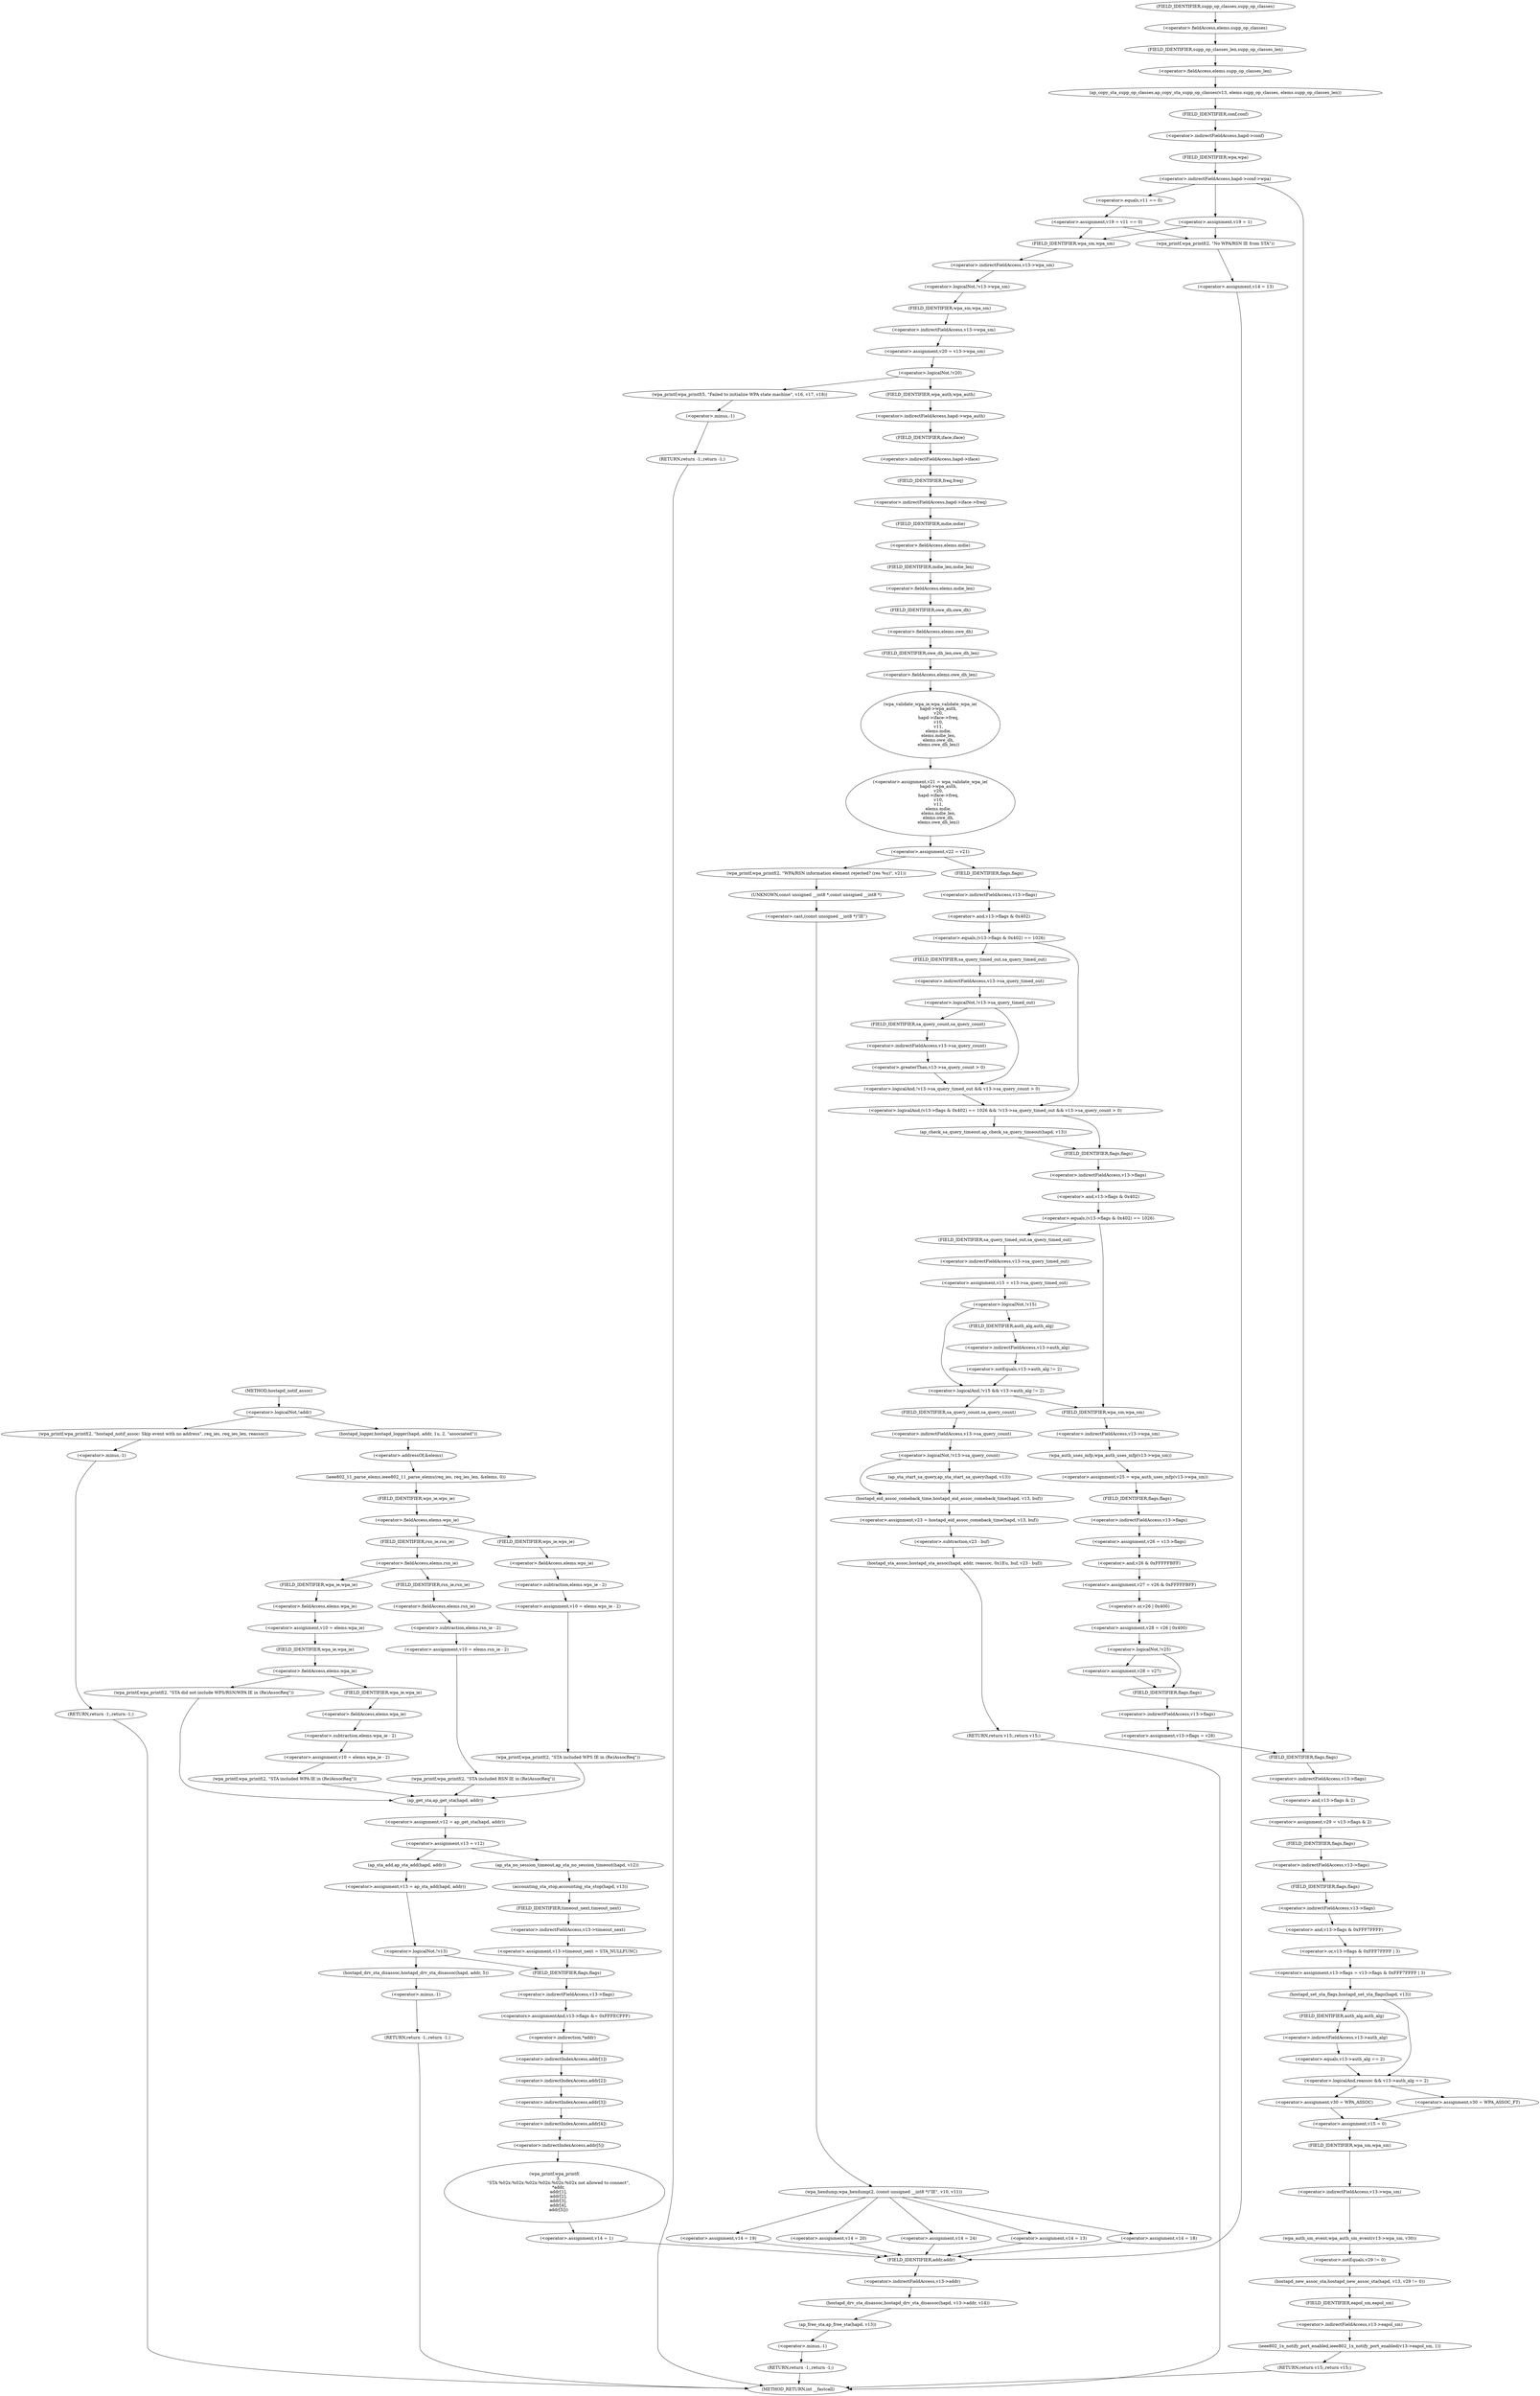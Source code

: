 digraph hostapd_notif_assoc {  
"1000153" [label = "(<operator>.logicalNot,!addr)" ]
"1000156" [label = "(wpa_printf,wpa_printf(2, \"hostapd_notif_assoc: Skip event with no address\", req_ies, req_ies_len, reassoc))" ]
"1000162" [label = "(RETURN,return -1;,return -1;)" ]
"1000163" [label = "(<operator>.minus,-1)" ]
"1000165" [label = "(hostapd_logger,hostapd_logger(hapd, addr, 1u, 2, \"associated\"))" ]
"1000171" [label = "(ieee802_11_parse_elems,ieee802_11_parse_elems(req_ies, req_ies_len, &elems, 0))" ]
"1000174" [label = "(<operator>.addressOf,&elems)" ]
"1000178" [label = "(<operator>.fieldAccess,elems.wps_ie)" ]
"1000180" [label = "(FIELD_IDENTIFIER,wps_ie,wps_ie)" ]
"1000182" [label = "(<operator>.assignment,v10 = elems.wps_ie - 2)" ]
"1000184" [label = "(<operator>.subtraction,elems.wps_ie - 2)" ]
"1000185" [label = "(<operator>.fieldAccess,elems.wps_ie)" ]
"1000187" [label = "(FIELD_IDENTIFIER,wps_ie,wps_ie)" ]
"1000190" [label = "(wpa_printf,wpa_printf(2, \"STA included WPS IE in (Re)AssocReq\"))" ]
"1000195" [label = "(<operator>.fieldAccess,elems.rsn_ie)" ]
"1000197" [label = "(FIELD_IDENTIFIER,rsn_ie,rsn_ie)" ]
"1000199" [label = "(<operator>.assignment,v10 = elems.rsn_ie - 2)" ]
"1000201" [label = "(<operator>.subtraction,elems.rsn_ie - 2)" ]
"1000202" [label = "(<operator>.fieldAccess,elems.rsn_ie)" ]
"1000204" [label = "(FIELD_IDENTIFIER,rsn_ie,rsn_ie)" ]
"1000207" [label = "(wpa_printf,wpa_printf(2, \"STA included RSN IE in (Re)AssocReq\"))" ]
"1000212" [label = "(<operator>.assignment,v10 = elems.wpa_ie)" ]
"1000214" [label = "(<operator>.fieldAccess,elems.wpa_ie)" ]
"1000216" [label = "(FIELD_IDENTIFIER,wpa_ie,wpa_ie)" ]
"1000218" [label = "(<operator>.fieldAccess,elems.wpa_ie)" ]
"1000220" [label = "(FIELD_IDENTIFIER,wpa_ie,wpa_ie)" ]
"1000222" [label = "(<operator>.assignment,v10 = elems.wpa_ie - 2)" ]
"1000224" [label = "(<operator>.subtraction,elems.wpa_ie - 2)" ]
"1000225" [label = "(<operator>.fieldAccess,elems.wpa_ie)" ]
"1000227" [label = "(FIELD_IDENTIFIER,wpa_ie,wpa_ie)" ]
"1000230" [label = "(wpa_printf,wpa_printf(2, \"STA included WPA IE in (Re)AssocReq\"))" ]
"1000236" [label = "(wpa_printf,wpa_printf(2, \"STA did not include WPS/RSN/WPA IE in (Re)AssocReq\"))" ]
"1000239" [label = "(<operator>.assignment,v12 = ap_get_sta(hapd, addr))" ]
"1000241" [label = "(ap_get_sta,ap_get_sta(hapd, addr))" ]
"1000244" [label = "(<operator>.assignment,v13 = v12)" ]
"1000250" [label = "(ap_sta_no_session_timeout,ap_sta_no_session_timeout(hapd, v12))" ]
"1000253" [label = "(accounting_sta_stop,accounting_sta_stop(hapd, v13))" ]
"1000256" [label = "(<operator>.assignment,v13->timeout_next = STA_NULLFUNC)" ]
"1000257" [label = "(<operator>.indirectFieldAccess,v13->timeout_next)" ]
"1000259" [label = "(FIELD_IDENTIFIER,timeout_next,timeout_next)" ]
"1000263" [label = "(<operator>.assignment,v13 = ap_sta_add(hapd, addr))" ]
"1000265" [label = "(ap_sta_add,ap_sta_add(hapd, addr))" ]
"1000269" [label = "(<operator>.logicalNot,!v13)" ]
"1000272" [label = "(hostapd_drv_sta_disassoc,hostapd_drv_sta_disassoc(hapd, addr, 5))" ]
"1000276" [label = "(RETURN,return -1;,return -1;)" ]
"1000277" [label = "(<operator>.minus,-1)" ]
"1000279" [label = "(<operators>.assignmentAnd,v13->flags &= 0xFFFECFFF)" ]
"1000280" [label = "(<operator>.indirectFieldAccess,v13->flags)" ]
"1000282" [label = "(FIELD_IDENTIFIER,flags,flags)" ]
"1000285" [label = "(wpa_printf,wpa_printf(\n      3,\n      \"STA %02x:%02x:%02x:%02x:%02x:%02x not allowed to connect\",\n      *addr,\n      addr[1],\n      addr[2],\n      addr[3],\n      addr[4],\n      addr[5]))" ]
"1000288" [label = "(<operator>.indirection,*addr)" ]
"1000290" [label = "(<operator>.indirectIndexAccess,addr[1])" ]
"1000293" [label = "(<operator>.indirectIndexAccess,addr[2])" ]
"1000296" [label = "(<operator>.indirectIndexAccess,addr[3])" ]
"1000299" [label = "(<operator>.indirectIndexAccess,addr[4])" ]
"1000302" [label = "(<operator>.indirectIndexAccess,addr[5])" ]
"1000305" [label = "(<operator>.assignment,v14 = 1)" ]
"1000309" [label = "(hostapd_drv_sta_disassoc,hostapd_drv_sta_disassoc(hapd, v13->addr, v14))" ]
"1000311" [label = "(<operator>.indirectFieldAccess,v13->addr)" ]
"1000313" [label = "(FIELD_IDENTIFIER,addr,addr)" ]
"1000315" [label = "(ap_free_sta,ap_free_sta(hapd, v13))" ]
"1000318" [label = "(RETURN,return -1;,return -1;)" ]
"1000319" [label = "(<operator>.minus,-1)" ]
"1000321" [label = "(ap_copy_sta_supp_op_classes,ap_copy_sta_supp_op_classes(v13, elems.supp_op_classes, elems.supp_op_classes_len))" ]
"1000323" [label = "(<operator>.fieldAccess,elems.supp_op_classes)" ]
"1000325" [label = "(FIELD_IDENTIFIER,supp_op_classes,supp_op_classes)" ]
"1000326" [label = "(<operator>.fieldAccess,elems.supp_op_classes_len)" ]
"1000328" [label = "(FIELD_IDENTIFIER,supp_op_classes_len,supp_op_classes_len)" ]
"1000330" [label = "(<operator>.indirectFieldAccess,hapd->conf->wpa)" ]
"1000331" [label = "(<operator>.indirectFieldAccess,hapd->conf)" ]
"1000333" [label = "(FIELD_IDENTIFIER,conf,conf)" ]
"1000334" [label = "(FIELD_IDENTIFIER,wpa,wpa)" ]
"1000338" [label = "(<operator>.assignment,v19 = v11 == 0)" ]
"1000340" [label = "(<operator>.equals,v11 == 0)" ]
"1000344" [label = "(<operator>.assignment,v19 = 1)" ]
"1000350" [label = "(wpa_printf,wpa_printf(2, \"No WPA/RSN IE from STA\"))" ]
"1000353" [label = "(<operator>.assignment,v14 = 13)" ]
"1000358" [label = "(<operator>.logicalNot,!v13->wpa_sm)" ]
"1000359" [label = "(<operator>.indirectFieldAccess,v13->wpa_sm)" ]
"1000361" [label = "(FIELD_IDENTIFIER,wpa_sm,wpa_sm)" ]
"1000362" [label = "(<operator>.assignment,v20 = v13->wpa_sm)" ]
"1000364" [label = "(<operator>.indirectFieldAccess,v13->wpa_sm)" ]
"1000366" [label = "(FIELD_IDENTIFIER,wpa_sm,wpa_sm)" ]
"1000368" [label = "(<operator>.logicalNot,!v20)" ]
"1000371" [label = "(wpa_printf,wpa_printf(5, \"Failed to initialize WPA state machine\", v16, v17, v18))" ]
"1000377" [label = "(RETURN,return -1;,return -1;)" ]
"1000378" [label = "(<operator>.minus,-1)" ]
"1000380" [label = "(<operator>.assignment,v21 = wpa_validate_wpa_ie(\n            hapd->wpa_auth,\n            v20,\n            hapd->iface->freq,\n            v10,\n            v11,\n            elems.mdie,\n            elems.mdie_len,\n            elems.owe_dh,\n            elems.owe_dh_len))" ]
"1000382" [label = "(wpa_validate_wpa_ie,wpa_validate_wpa_ie(\n            hapd->wpa_auth,\n            v20,\n            hapd->iface->freq,\n            v10,\n            v11,\n            elems.mdie,\n            elems.mdie_len,\n            elems.owe_dh,\n            elems.owe_dh_len))" ]
"1000383" [label = "(<operator>.indirectFieldAccess,hapd->wpa_auth)" ]
"1000385" [label = "(FIELD_IDENTIFIER,wpa_auth,wpa_auth)" ]
"1000387" [label = "(<operator>.indirectFieldAccess,hapd->iface->freq)" ]
"1000388" [label = "(<operator>.indirectFieldAccess,hapd->iface)" ]
"1000390" [label = "(FIELD_IDENTIFIER,iface,iface)" ]
"1000391" [label = "(FIELD_IDENTIFIER,freq,freq)" ]
"1000394" [label = "(<operator>.fieldAccess,elems.mdie)" ]
"1000396" [label = "(FIELD_IDENTIFIER,mdie,mdie)" ]
"1000397" [label = "(<operator>.fieldAccess,elems.mdie_len)" ]
"1000399" [label = "(FIELD_IDENTIFIER,mdie_len,mdie_len)" ]
"1000400" [label = "(<operator>.fieldAccess,elems.owe_dh)" ]
"1000402" [label = "(FIELD_IDENTIFIER,owe_dh,owe_dh)" ]
"1000403" [label = "(<operator>.fieldAccess,elems.owe_dh_len)" ]
"1000405" [label = "(FIELD_IDENTIFIER,owe_dh_len,owe_dh_len)" ]
"1000406" [label = "(<operator>.assignment,v22 = v21)" ]
"1000412" [label = "(wpa_printf,wpa_printf(2, \"WPA/RSN information element rejected? (res %u)\", v21))" ]
"1000416" [label = "(wpa_hexdump,wpa_hexdump(2, (const unsigned __int8 *)\"IE\", v10, v11))" ]
"1000418" [label = "(<operator>.cast,(const unsigned __int8 *)\"IE\")" ]
"1000419" [label = "(UNKNOWN,const unsigned __int8 *,const unsigned __int8 *)" ]
"1000427" [label = "(<operator>.assignment,v14 = 18)" ]
"1000432" [label = "(<operator>.assignment,v14 = 19)" ]
"1000437" [label = "(<operator>.assignment,v14 = 20)" ]
"1000442" [label = "(<operator>.assignment,v14 = 24)" ]
"1000447" [label = "(<operator>.assignment,v14 = 13)" ]
"1000453" [label = "(<operator>.logicalAnd,(v13->flags & 0x402) == 1026 && !v13->sa_query_timed_out && v13->sa_query_count > 0)" ]
"1000454" [label = "(<operator>.equals,(v13->flags & 0x402) == 1026)" ]
"1000455" [label = "(<operator>.and,v13->flags & 0x402)" ]
"1000456" [label = "(<operator>.indirectFieldAccess,v13->flags)" ]
"1000458" [label = "(FIELD_IDENTIFIER,flags,flags)" ]
"1000461" [label = "(<operator>.logicalAnd,!v13->sa_query_timed_out && v13->sa_query_count > 0)" ]
"1000462" [label = "(<operator>.logicalNot,!v13->sa_query_timed_out)" ]
"1000463" [label = "(<operator>.indirectFieldAccess,v13->sa_query_timed_out)" ]
"1000465" [label = "(FIELD_IDENTIFIER,sa_query_timed_out,sa_query_timed_out)" ]
"1000466" [label = "(<operator>.greaterThan,v13->sa_query_count > 0)" ]
"1000467" [label = "(<operator>.indirectFieldAccess,v13->sa_query_count)" ]
"1000469" [label = "(FIELD_IDENTIFIER,sa_query_count,sa_query_count)" ]
"1000471" [label = "(ap_check_sa_query_timeout,ap_check_sa_query_timeout(hapd, v13))" ]
"1000475" [label = "(<operator>.equals,(v13->flags & 0x402) == 1026)" ]
"1000476" [label = "(<operator>.and,v13->flags & 0x402)" ]
"1000477" [label = "(<operator>.indirectFieldAccess,v13->flags)" ]
"1000479" [label = "(FIELD_IDENTIFIER,flags,flags)" ]
"1000483" [label = "(<operator>.assignment,v15 = v13->sa_query_timed_out)" ]
"1000485" [label = "(<operator>.indirectFieldAccess,v13->sa_query_timed_out)" ]
"1000487" [label = "(FIELD_IDENTIFIER,sa_query_timed_out,sa_query_timed_out)" ]
"1000489" [label = "(<operator>.logicalAnd,!v15 && v13->auth_alg != 2)" ]
"1000490" [label = "(<operator>.logicalNot,!v15)" ]
"1000492" [label = "(<operator>.notEquals,v13->auth_alg != 2)" ]
"1000493" [label = "(<operator>.indirectFieldAccess,v13->auth_alg)" ]
"1000495" [label = "(FIELD_IDENTIFIER,auth_alg,auth_alg)" ]
"1000499" [label = "(<operator>.logicalNot,!v13->sa_query_count)" ]
"1000500" [label = "(<operator>.indirectFieldAccess,v13->sa_query_count)" ]
"1000502" [label = "(FIELD_IDENTIFIER,sa_query_count,sa_query_count)" ]
"1000503" [label = "(ap_sta_start_sa_query,ap_sta_start_sa_query(hapd, v13))" ]
"1000506" [label = "(<operator>.assignment,v23 = hostapd_eid_assoc_comeback_time(hapd, v13, buf))" ]
"1000508" [label = "(hostapd_eid_assoc_comeback_time,hostapd_eid_assoc_comeback_time(hapd, v13, buf))" ]
"1000512" [label = "(hostapd_sta_assoc,hostapd_sta_assoc(hapd, addr, reassoc, 0x1Eu, buf, v23 - buf))" ]
"1000518" [label = "(<operator>.subtraction,v23 - buf)" ]
"1000521" [label = "(RETURN,return v15;,return v15;)" ]
"1000523" [label = "(<operator>.assignment,v25 = wpa_auth_uses_mfp(v13->wpa_sm))" ]
"1000525" [label = "(wpa_auth_uses_mfp,wpa_auth_uses_mfp(v13->wpa_sm))" ]
"1000526" [label = "(<operator>.indirectFieldAccess,v13->wpa_sm)" ]
"1000528" [label = "(FIELD_IDENTIFIER,wpa_sm,wpa_sm)" ]
"1000529" [label = "(<operator>.assignment,v26 = v13->flags)" ]
"1000531" [label = "(<operator>.indirectFieldAccess,v13->flags)" ]
"1000533" [label = "(FIELD_IDENTIFIER,flags,flags)" ]
"1000534" [label = "(<operator>.assignment,v27 = v26 & 0xFFFFFBFF)" ]
"1000536" [label = "(<operator>.and,v26 & 0xFFFFFBFF)" ]
"1000539" [label = "(<operator>.assignment,v28 = v26 | 0x400)" ]
"1000541" [label = "(<operator>.or,v26 | 0x400)" ]
"1000545" [label = "(<operator>.logicalNot,!v25)" ]
"1000547" [label = "(<operator>.assignment,v28 = v27)" ]
"1000550" [label = "(<operator>.assignment,v13->flags = v28)" ]
"1000551" [label = "(<operator>.indirectFieldAccess,v13->flags)" ]
"1000553" [label = "(FIELD_IDENTIFIER,flags,flags)" ]
"1000555" [label = "(<operator>.assignment,v29 = v13->flags & 2)" ]
"1000557" [label = "(<operator>.and,v13->flags & 2)" ]
"1000558" [label = "(<operator>.indirectFieldAccess,v13->flags)" ]
"1000560" [label = "(FIELD_IDENTIFIER,flags,flags)" ]
"1000562" [label = "(<operator>.assignment,v13->flags = v13->flags & 0xFFF7FFFF | 3)" ]
"1000563" [label = "(<operator>.indirectFieldAccess,v13->flags)" ]
"1000565" [label = "(FIELD_IDENTIFIER,flags,flags)" ]
"1000566" [label = "(<operator>.or,v13->flags & 0xFFF7FFFF | 3)" ]
"1000567" [label = "(<operator>.and,v13->flags & 0xFFF7FFFF)" ]
"1000568" [label = "(<operator>.indirectFieldAccess,v13->flags)" ]
"1000570" [label = "(FIELD_IDENTIFIER,flags,flags)" ]
"1000573" [label = "(hostapd_set_sta_flags,hostapd_set_sta_flags(hapd, v13))" ]
"1000577" [label = "(<operator>.logicalAnd,reassoc && v13->auth_alg == 2)" ]
"1000579" [label = "(<operator>.equals,v13->auth_alg == 2)" ]
"1000580" [label = "(<operator>.indirectFieldAccess,v13->auth_alg)" ]
"1000582" [label = "(FIELD_IDENTIFIER,auth_alg,auth_alg)" ]
"1000584" [label = "(<operator>.assignment,v30 = WPA_ASSOC_FT)" ]
"1000588" [label = "(<operator>.assignment,v30 = WPA_ASSOC)" ]
"1000591" [label = "(<operator>.assignment,v15 = 0)" ]
"1000594" [label = "(wpa_auth_sm_event,wpa_auth_sm_event(v13->wpa_sm, v30))" ]
"1000595" [label = "(<operator>.indirectFieldAccess,v13->wpa_sm)" ]
"1000597" [label = "(FIELD_IDENTIFIER,wpa_sm,wpa_sm)" ]
"1000599" [label = "(hostapd_new_assoc_sta,hostapd_new_assoc_sta(hapd, v13, v29 != 0))" ]
"1000602" [label = "(<operator>.notEquals,v29 != 0)" ]
"1000605" [label = "(ieee802_1x_notify_port_enabled,ieee802_1x_notify_port_enabled(v13->eapol_sm, 1))" ]
"1000606" [label = "(<operator>.indirectFieldAccess,v13->eapol_sm)" ]
"1000608" [label = "(FIELD_IDENTIFIER,eapol_sm,eapol_sm)" ]
"1000610" [label = "(RETURN,return v15;,return v15;)" ]
"1000123" [label = "(METHOD,hostapd_notif_assoc)" ]
"1000612" [label = "(METHOD_RETURN,int __fastcall)" ]
  "1000153" -> "1000156" 
  "1000153" -> "1000165" 
  "1000156" -> "1000163" 
  "1000162" -> "1000612" 
  "1000163" -> "1000162" 
  "1000165" -> "1000174" 
  "1000171" -> "1000180" 
  "1000174" -> "1000171" 
  "1000178" -> "1000187" 
  "1000178" -> "1000197" 
  "1000180" -> "1000178" 
  "1000182" -> "1000190" 
  "1000184" -> "1000182" 
  "1000185" -> "1000184" 
  "1000187" -> "1000185" 
  "1000190" -> "1000241" 
  "1000195" -> "1000204" 
  "1000195" -> "1000216" 
  "1000197" -> "1000195" 
  "1000199" -> "1000207" 
  "1000201" -> "1000199" 
  "1000202" -> "1000201" 
  "1000204" -> "1000202" 
  "1000207" -> "1000241" 
  "1000212" -> "1000220" 
  "1000214" -> "1000212" 
  "1000216" -> "1000214" 
  "1000218" -> "1000227" 
  "1000218" -> "1000236" 
  "1000220" -> "1000218" 
  "1000222" -> "1000230" 
  "1000224" -> "1000222" 
  "1000225" -> "1000224" 
  "1000227" -> "1000225" 
  "1000230" -> "1000241" 
  "1000236" -> "1000241" 
  "1000239" -> "1000244" 
  "1000241" -> "1000239" 
  "1000244" -> "1000250" 
  "1000244" -> "1000265" 
  "1000250" -> "1000253" 
  "1000253" -> "1000259" 
  "1000256" -> "1000282" 
  "1000257" -> "1000256" 
  "1000259" -> "1000257" 
  "1000263" -> "1000269" 
  "1000265" -> "1000263" 
  "1000269" -> "1000272" 
  "1000269" -> "1000282" 
  "1000272" -> "1000277" 
  "1000276" -> "1000612" 
  "1000277" -> "1000276" 
  "1000279" -> "1000288" 
  "1000280" -> "1000279" 
  "1000282" -> "1000280" 
  "1000285" -> "1000305" 
  "1000288" -> "1000290" 
  "1000290" -> "1000293" 
  "1000293" -> "1000296" 
  "1000296" -> "1000299" 
  "1000299" -> "1000302" 
  "1000302" -> "1000285" 
  "1000305" -> "1000313" 
  "1000309" -> "1000315" 
  "1000311" -> "1000309" 
  "1000313" -> "1000311" 
  "1000315" -> "1000319" 
  "1000318" -> "1000612" 
  "1000319" -> "1000318" 
  "1000321" -> "1000333" 
  "1000323" -> "1000328" 
  "1000325" -> "1000323" 
  "1000326" -> "1000321" 
  "1000328" -> "1000326" 
  "1000330" -> "1000340" 
  "1000330" -> "1000344" 
  "1000330" -> "1000560" 
  "1000331" -> "1000334" 
  "1000333" -> "1000331" 
  "1000334" -> "1000330" 
  "1000338" -> "1000350" 
  "1000338" -> "1000361" 
  "1000340" -> "1000338" 
  "1000344" -> "1000350" 
  "1000344" -> "1000361" 
  "1000350" -> "1000353" 
  "1000353" -> "1000313" 
  "1000358" -> "1000366" 
  "1000359" -> "1000358" 
  "1000361" -> "1000359" 
  "1000362" -> "1000368" 
  "1000364" -> "1000362" 
  "1000366" -> "1000364" 
  "1000368" -> "1000371" 
  "1000368" -> "1000385" 
  "1000371" -> "1000378" 
  "1000377" -> "1000612" 
  "1000378" -> "1000377" 
  "1000380" -> "1000406" 
  "1000382" -> "1000380" 
  "1000383" -> "1000390" 
  "1000385" -> "1000383" 
  "1000387" -> "1000396" 
  "1000388" -> "1000391" 
  "1000390" -> "1000388" 
  "1000391" -> "1000387" 
  "1000394" -> "1000399" 
  "1000396" -> "1000394" 
  "1000397" -> "1000402" 
  "1000399" -> "1000397" 
  "1000400" -> "1000405" 
  "1000402" -> "1000400" 
  "1000403" -> "1000382" 
  "1000405" -> "1000403" 
  "1000406" -> "1000412" 
  "1000406" -> "1000458" 
  "1000412" -> "1000419" 
  "1000416" -> "1000427" 
  "1000416" -> "1000432" 
  "1000416" -> "1000437" 
  "1000416" -> "1000442" 
  "1000416" -> "1000447" 
  "1000418" -> "1000416" 
  "1000419" -> "1000418" 
  "1000427" -> "1000313" 
  "1000432" -> "1000313" 
  "1000437" -> "1000313" 
  "1000442" -> "1000313" 
  "1000447" -> "1000313" 
  "1000453" -> "1000471" 
  "1000453" -> "1000479" 
  "1000454" -> "1000453" 
  "1000454" -> "1000465" 
  "1000455" -> "1000454" 
  "1000456" -> "1000455" 
  "1000458" -> "1000456" 
  "1000461" -> "1000453" 
  "1000462" -> "1000461" 
  "1000462" -> "1000469" 
  "1000463" -> "1000462" 
  "1000465" -> "1000463" 
  "1000466" -> "1000461" 
  "1000467" -> "1000466" 
  "1000469" -> "1000467" 
  "1000471" -> "1000479" 
  "1000475" -> "1000487" 
  "1000475" -> "1000528" 
  "1000476" -> "1000475" 
  "1000477" -> "1000476" 
  "1000479" -> "1000477" 
  "1000483" -> "1000490" 
  "1000485" -> "1000483" 
  "1000487" -> "1000485" 
  "1000489" -> "1000502" 
  "1000489" -> "1000528" 
  "1000490" -> "1000489" 
  "1000490" -> "1000495" 
  "1000492" -> "1000489" 
  "1000493" -> "1000492" 
  "1000495" -> "1000493" 
  "1000499" -> "1000503" 
  "1000499" -> "1000508" 
  "1000500" -> "1000499" 
  "1000502" -> "1000500" 
  "1000503" -> "1000508" 
  "1000506" -> "1000518" 
  "1000508" -> "1000506" 
  "1000512" -> "1000521" 
  "1000518" -> "1000512" 
  "1000521" -> "1000612" 
  "1000523" -> "1000533" 
  "1000525" -> "1000523" 
  "1000526" -> "1000525" 
  "1000528" -> "1000526" 
  "1000529" -> "1000536" 
  "1000531" -> "1000529" 
  "1000533" -> "1000531" 
  "1000534" -> "1000541" 
  "1000536" -> "1000534" 
  "1000539" -> "1000545" 
  "1000541" -> "1000539" 
  "1000545" -> "1000547" 
  "1000545" -> "1000553" 
  "1000547" -> "1000553" 
  "1000550" -> "1000560" 
  "1000551" -> "1000550" 
  "1000553" -> "1000551" 
  "1000555" -> "1000565" 
  "1000557" -> "1000555" 
  "1000558" -> "1000557" 
  "1000560" -> "1000558" 
  "1000562" -> "1000573" 
  "1000563" -> "1000570" 
  "1000565" -> "1000563" 
  "1000566" -> "1000562" 
  "1000567" -> "1000566" 
  "1000568" -> "1000567" 
  "1000570" -> "1000568" 
  "1000573" -> "1000577" 
  "1000573" -> "1000582" 
  "1000577" -> "1000584" 
  "1000577" -> "1000588" 
  "1000579" -> "1000577" 
  "1000580" -> "1000579" 
  "1000582" -> "1000580" 
  "1000584" -> "1000591" 
  "1000588" -> "1000591" 
  "1000591" -> "1000597" 
  "1000594" -> "1000602" 
  "1000595" -> "1000594" 
  "1000597" -> "1000595" 
  "1000599" -> "1000608" 
  "1000602" -> "1000599" 
  "1000605" -> "1000610" 
  "1000606" -> "1000605" 
  "1000608" -> "1000606" 
  "1000610" -> "1000612" 
  "1000123" -> "1000153" 
}
